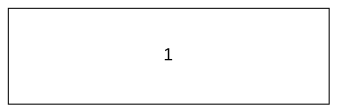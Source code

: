 graph graph0 {

    fontsize=8; 
    fontname="Arial";
    splines=true; 
    sep=1;
    overlap=false;


    rankdir=LR;


{ 
    node [shape=rect,fontname="Arial",fontsize=8,margin=0,penwidth=0.5,fillcolor=none];

    1 [fixedsize=true,id="el1",width=2.143,height=0.638];
}
edge [penwidth=0.2];
}
